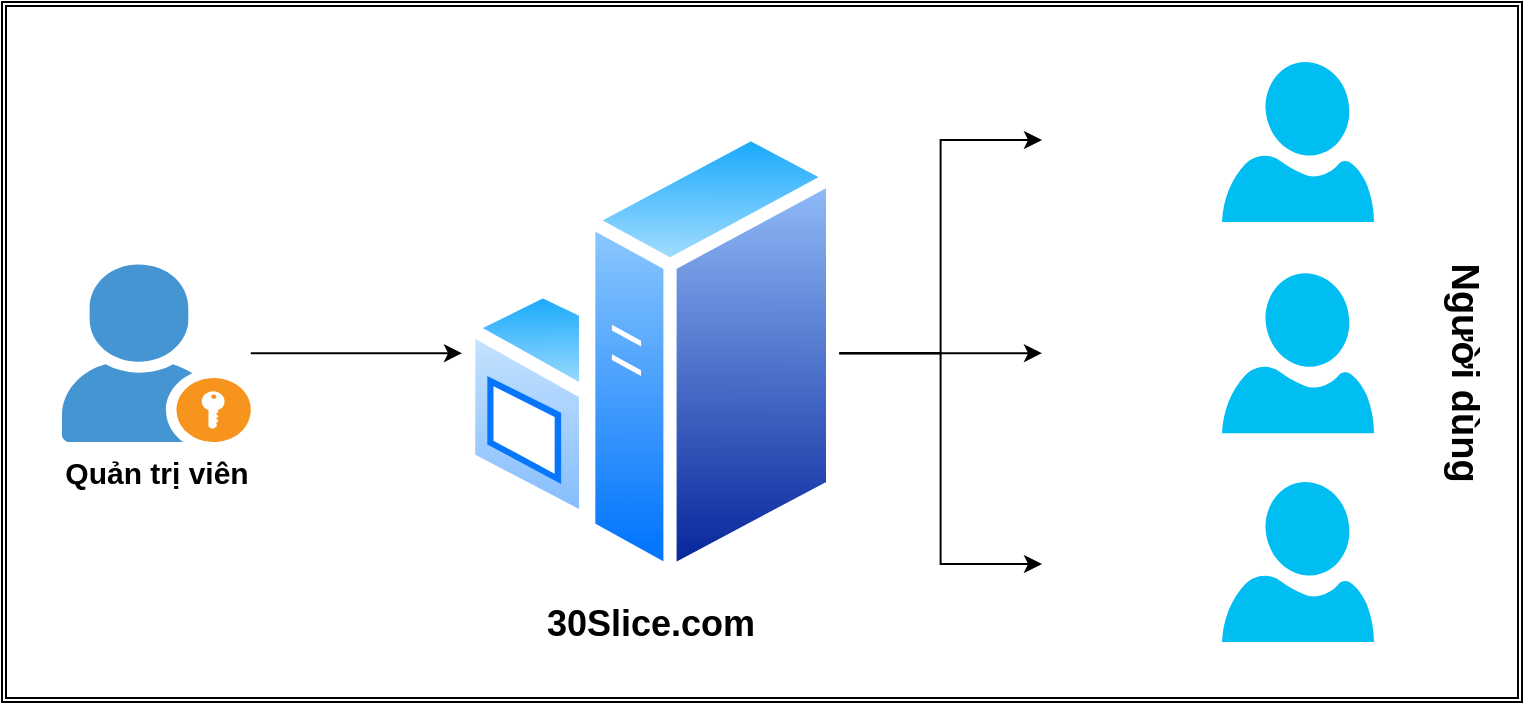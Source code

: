 <mxfile version="20.4.2" type="device"><diagram id="GPKx-WfVwhKWUPzN6OJG" name="Page-1"><mxGraphModel dx="1422" dy="766" grid="1" gridSize="10" guides="1" tooltips="1" connect="1" arrows="1" fold="1" page="1" pageScale="1" pageWidth="850" pageHeight="1100" math="0" shadow="0"><root><mxCell id="0"/><mxCell id="1" parent="0"/><mxCell id="4Mbu1Hm1cXVhuBrlN53X-2" value="&lt;b&gt;&lt;font style=&quot;font-size: 15px;&quot;&gt;Quản trị viên&lt;/font&gt;&lt;/b&gt;" style="shadow=0;dashed=0;html=1;strokeColor=none;fillColor=#4495D1;labelPosition=center;verticalLabelPosition=bottom;verticalAlign=top;align=center;outlineConnect=0;shape=mxgraph.veeam.portal_admin;" vertex="1" parent="1"><mxGeometry x="110" y="281.2" width="94.4" height="88.8" as="geometry"/></mxCell><mxCell id="4Mbu1Hm1cXVhuBrlN53X-17" style="edgeStyle=orthogonalEdgeStyle;rounded=0;orthogonalLoop=1;jettySize=auto;html=1;exitX=1;exitY=0.5;exitDx=0;exitDy=0;" edge="1" parent="1" source="4Mbu1Hm1cXVhuBrlN53X-3" target="4Mbu1Hm1cXVhuBrlN53X-12"><mxGeometry relative="1" as="geometry"/></mxCell><mxCell id="4Mbu1Hm1cXVhuBrlN53X-20" style="edgeStyle=orthogonalEdgeStyle;rounded=0;orthogonalLoop=1;jettySize=auto;html=1;exitX=1;exitY=0.5;exitDx=0;exitDy=0;" edge="1" parent="1" source="4Mbu1Hm1cXVhuBrlN53X-3" target="4Mbu1Hm1cXVhuBrlN53X-14"><mxGeometry relative="1" as="geometry"/></mxCell><mxCell id="4Mbu1Hm1cXVhuBrlN53X-22" style="edgeStyle=orthogonalEdgeStyle;rounded=0;orthogonalLoop=1;jettySize=auto;html=1;exitX=1;exitY=0.5;exitDx=0;exitDy=0;" edge="1" parent="1" source="4Mbu1Hm1cXVhuBrlN53X-3" target="4Mbu1Hm1cXVhuBrlN53X-15"><mxGeometry relative="1" as="geometry"/></mxCell><mxCell id="4Mbu1Hm1cXVhuBrlN53X-3" value="&lt;b&gt;&lt;font style=&quot;font-size: 18px;&quot;&gt;30Slice.com&lt;/font&gt;&lt;/b&gt;" style="aspect=fixed;perimeter=ellipsePerimeter;html=1;align=center;shadow=0;dashed=0;spacingTop=3;image;image=img/lib/active_directory/windows_server.svg;" vertex="1" parent="1"><mxGeometry x="310" y="210.6" width="188.6" height="230" as="geometry"/></mxCell><mxCell id="4Mbu1Hm1cXVhuBrlN53X-5" value="" style="endArrow=classic;html=1;rounded=0;" edge="1" parent="1" source="4Mbu1Hm1cXVhuBrlN53X-2" target="4Mbu1Hm1cXVhuBrlN53X-3"><mxGeometry width="50" height="50" relative="1" as="geometry"><mxPoint x="400" y="420" as="sourcePoint"/><mxPoint x="450" y="370" as="targetPoint"/></mxGeometry></mxCell><mxCell id="4Mbu1Hm1cXVhuBrlN53X-9" value="" style="verticalLabelPosition=bottom;html=1;verticalAlign=top;align=center;strokeColor=none;fillColor=#00BEF2;shape=mxgraph.azure.user;" vertex="1" parent="1"><mxGeometry x="690" y="285.6" width="76" height="80" as="geometry"/></mxCell><mxCell id="4Mbu1Hm1cXVhuBrlN53X-10" value="" style="verticalLabelPosition=bottom;html=1;verticalAlign=top;align=center;strokeColor=none;fillColor=#00BEF2;shape=mxgraph.azure.user;" vertex="1" parent="1"><mxGeometry x="690" y="180" width="76" height="80" as="geometry"/></mxCell><mxCell id="4Mbu1Hm1cXVhuBrlN53X-11" value="" style="verticalLabelPosition=bottom;html=1;verticalAlign=top;align=center;strokeColor=none;fillColor=#00BEF2;shape=mxgraph.azure.user;" vertex="1" parent="1"><mxGeometry x="690" y="390" width="76" height="80" as="geometry"/></mxCell><mxCell id="4Mbu1Hm1cXVhuBrlN53X-12" value="" style="shape=image;html=1;verticalAlign=top;verticalLabelPosition=bottom;labelBackgroundColor=#ffffff;imageAspect=0;aspect=fixed;image=https://cdn3.iconfinder.com/data/icons/essential-pack-2/48/31-Computer-128.png" vertex="1" parent="1"><mxGeometry x="600" y="180" width="78" height="78" as="geometry"/></mxCell><mxCell id="4Mbu1Hm1cXVhuBrlN53X-14" value="" style="shape=image;html=1;verticalAlign=top;verticalLabelPosition=bottom;labelBackgroundColor=#ffffff;imageAspect=0;aspect=fixed;image=https://cdn3.iconfinder.com/data/icons/essential-pack-2/48/31-Computer-128.png" vertex="1" parent="1"><mxGeometry x="600" y="286.6" width="78" height="78" as="geometry"/></mxCell><mxCell id="4Mbu1Hm1cXVhuBrlN53X-15" value="" style="shape=image;html=1;verticalAlign=top;verticalLabelPosition=bottom;labelBackgroundColor=#ffffff;imageAspect=0;aspect=fixed;image=https://cdn3.iconfinder.com/data/icons/essential-pack-2/48/31-Computer-128.png" vertex="1" parent="1"><mxGeometry x="600" y="392" width="78" height="78" as="geometry"/></mxCell><mxCell id="4Mbu1Hm1cXVhuBrlN53X-23" value="&lt;font size=&quot;1&quot; style=&quot;&quot;&gt;&lt;b style=&quot;font-size: 19px;&quot;&gt;Người dùng&lt;/b&gt;&lt;/font&gt;" style="text;html=1;align=center;verticalAlign=middle;resizable=0;points=[];autosize=1;strokeColor=none;fillColor=none;rotation=90;" vertex="1" parent="1"><mxGeometry x="746" y="315" width="130" height="40" as="geometry"/></mxCell><mxCell id="4Mbu1Hm1cXVhuBrlN53X-25" value="" style="shape=ext;double=1;rounded=0;whiteSpace=wrap;html=1;fontSize=19;fillColor=none;" vertex="1" parent="1"><mxGeometry x="80" y="150" width="760" height="350" as="geometry"/></mxCell></root></mxGraphModel></diagram></mxfile>